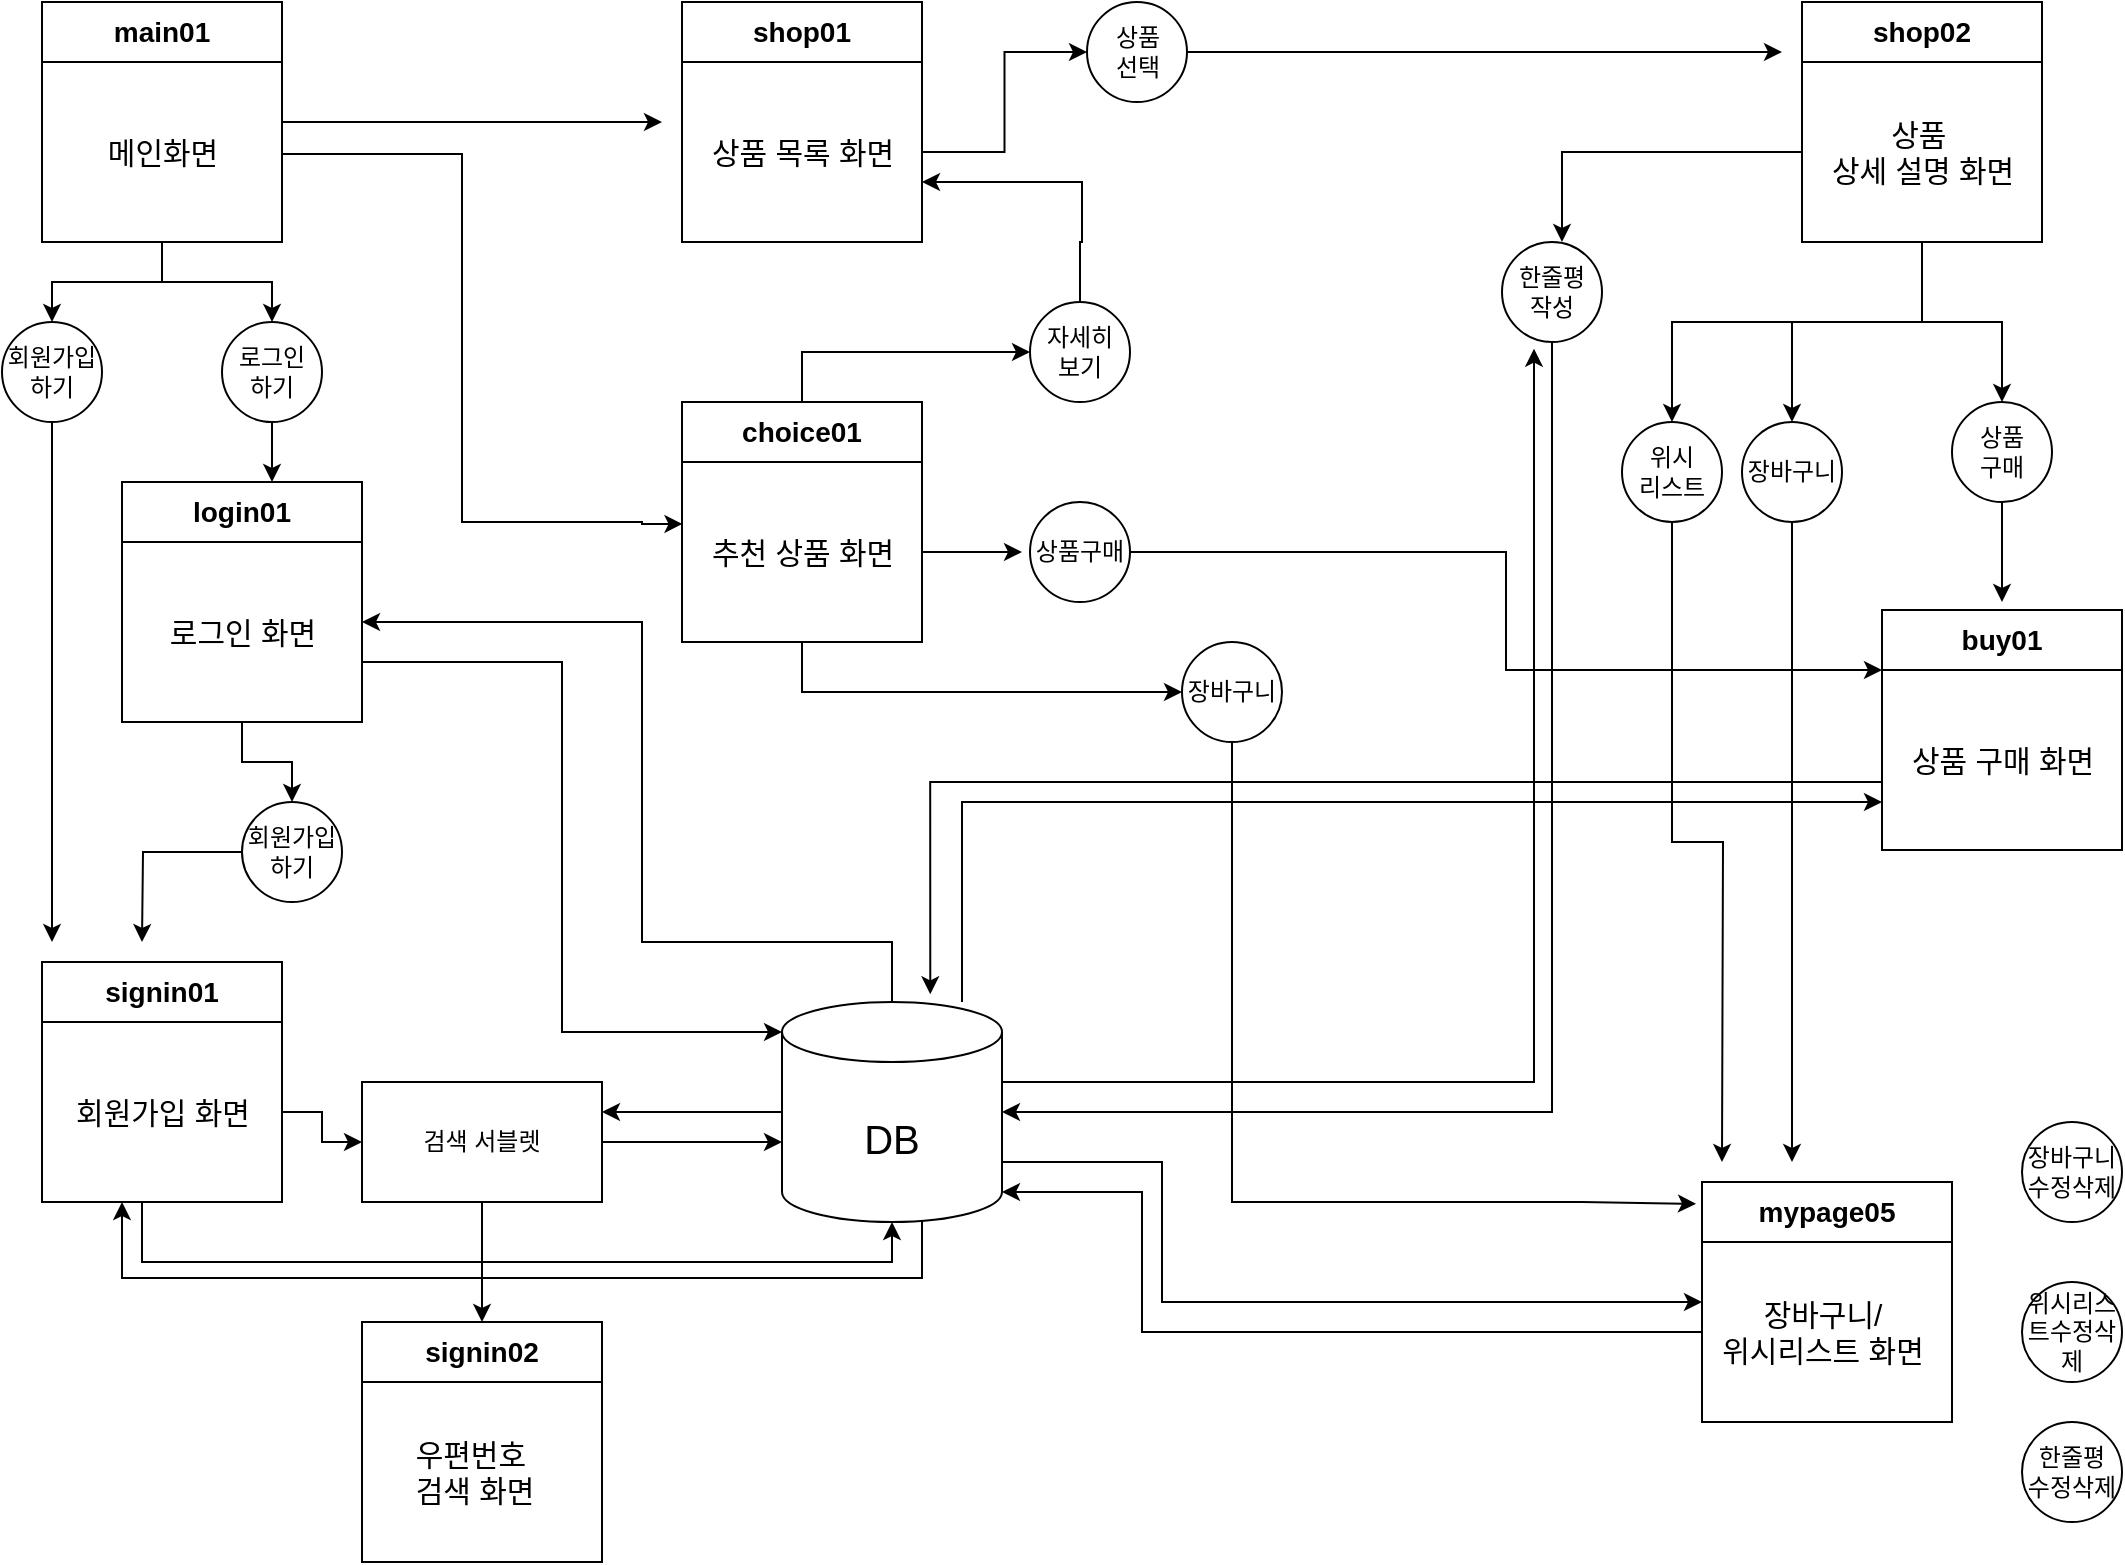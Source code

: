 <mxfile version="24.7.8">
  <diagram name="페이지-1" id="ftStmGYEcxNJhY_VWRZm">
    <mxGraphModel dx="1134" dy="600" grid="1" gridSize="10" guides="1" tooltips="1" connect="1" arrows="1" fold="1" page="1" pageScale="1" pageWidth="1169" pageHeight="827" math="0" shadow="0">
      <root>
        <mxCell id="0" />
        <mxCell id="1" parent="0" />
        <mxCell id="F8Ogbyg-DmBNZ0CWBs7L-61" style="edgeStyle=orthogonalEdgeStyle;rounded=0;orthogonalLoop=1;jettySize=auto;html=1;" edge="1" parent="1" source="F8Ogbyg-DmBNZ0CWBs7L-2">
          <mxGeometry relative="1" as="geometry">
            <mxPoint x="350" y="100" as="targetPoint" />
          </mxGeometry>
        </mxCell>
        <mxCell id="F8Ogbyg-DmBNZ0CWBs7L-98" value="" style="edgeStyle=orthogonalEdgeStyle;rounded=0;orthogonalLoop=1;jettySize=auto;html=1;" edge="1" parent="1" source="F8Ogbyg-DmBNZ0CWBs7L-2" target="F8Ogbyg-DmBNZ0CWBs7L-97">
          <mxGeometry relative="1" as="geometry" />
        </mxCell>
        <mxCell id="F8Ogbyg-DmBNZ0CWBs7L-107" style="edgeStyle=orthogonalEdgeStyle;rounded=0;orthogonalLoop=1;jettySize=auto;html=1;entryX=0.5;entryY=0;entryDx=0;entryDy=0;" edge="1" parent="1" source="F8Ogbyg-DmBNZ0CWBs7L-2" target="F8Ogbyg-DmBNZ0CWBs7L-106">
          <mxGeometry relative="1" as="geometry">
            <mxPoint x="40" y="190" as="targetPoint" />
          </mxGeometry>
        </mxCell>
        <mxCell id="F8Ogbyg-DmBNZ0CWBs7L-2" value="&lt;font style=&quot;font-size: 14px;&quot;&gt;main01&lt;/font&gt;" style="swimlane;whiteSpace=wrap;html=1;startSize=30;" vertex="1" parent="1">
          <mxGeometry x="40" y="40" width="120" height="120" as="geometry">
            <mxRectangle x="310" y="120" width="140" height="30" as="alternateBounds" />
          </mxGeometry>
        </mxCell>
        <mxCell id="F8Ogbyg-DmBNZ0CWBs7L-96" style="edgeStyle=orthogonalEdgeStyle;rounded=0;orthogonalLoop=1;jettySize=auto;html=1;entryX=0.002;entryY=0.032;entryDx=0;entryDy=0;entryPerimeter=0;" edge="1" parent="F8Ogbyg-DmBNZ0CWBs7L-2" target="F8Ogbyg-DmBNZ0CWBs7L-21">
          <mxGeometry relative="1" as="geometry">
            <mxPoint x="310" y="260" as="targetPoint" />
            <mxPoint x="120" y="75" as="sourcePoint" />
            <Array as="points">
              <mxPoint x="210" y="76" />
              <mxPoint x="210" y="260" />
              <mxPoint x="300" y="260" />
            </Array>
          </mxGeometry>
        </mxCell>
        <mxCell id="F8Ogbyg-DmBNZ0CWBs7L-5" value="&lt;font style=&quot;font-size: 15px;&quot;&gt;메인화&lt;/font&gt;&lt;font style=&quot;font-size: 15px;&quot;&gt;면&lt;/font&gt;" style="text;html=1;align=center;verticalAlign=middle;resizable=0;points=[];autosize=1;strokeColor=none;fillColor=none;" vertex="1" parent="F8Ogbyg-DmBNZ0CWBs7L-2">
          <mxGeometry x="20" y="60" width="80" height="30" as="geometry" />
        </mxCell>
        <mxCell id="F8Ogbyg-DmBNZ0CWBs7L-4" value="&lt;span style=&quot;font-size: 14px;&quot;&gt;shop01&lt;/span&gt;" style="swimlane;whiteSpace=wrap;html=1;startSize=30;" vertex="1" parent="1">
          <mxGeometry x="360" y="40" width="120" height="120" as="geometry">
            <mxRectangle x="310" y="120" width="140" height="30" as="alternateBounds" />
          </mxGeometry>
        </mxCell>
        <mxCell id="F8Ogbyg-DmBNZ0CWBs7L-6" value="&lt;span style=&quot;font-size: 15px;&quot;&gt;상품 목록 화면&lt;/span&gt;" style="text;html=1;align=center;verticalAlign=middle;resizable=0;points=[];autosize=1;strokeColor=none;fillColor=none;" vertex="1" parent="F8Ogbyg-DmBNZ0CWBs7L-4">
          <mxGeometry y="60" width="120" height="30" as="geometry" />
        </mxCell>
        <mxCell id="F8Ogbyg-DmBNZ0CWBs7L-72" style="edgeStyle=orthogonalEdgeStyle;rounded=0;orthogonalLoop=1;jettySize=auto;html=1;entryX=0.5;entryY=0;entryDx=0;entryDy=0;" edge="1" parent="1" source="F8Ogbyg-DmBNZ0CWBs7L-7" target="F8Ogbyg-DmBNZ0CWBs7L-25">
          <mxGeometry relative="1" as="geometry">
            <mxPoint x="1020" y="210" as="targetPoint" />
          </mxGeometry>
        </mxCell>
        <mxCell id="F8Ogbyg-DmBNZ0CWBs7L-74" style="edgeStyle=orthogonalEdgeStyle;rounded=0;orthogonalLoop=1;jettySize=auto;html=1;entryX=0.5;entryY=0;entryDx=0;entryDy=0;" edge="1" parent="1" source="F8Ogbyg-DmBNZ0CWBs7L-7" target="F8Ogbyg-DmBNZ0CWBs7L-26">
          <mxGeometry relative="1" as="geometry">
            <mxPoint x="920" y="240" as="targetPoint" />
            <Array as="points">
              <mxPoint x="980" y="200" />
              <mxPoint x="915" y="200" />
            </Array>
          </mxGeometry>
        </mxCell>
        <mxCell id="F8Ogbyg-DmBNZ0CWBs7L-75" style="edgeStyle=orthogonalEdgeStyle;rounded=0;orthogonalLoop=1;jettySize=auto;html=1;entryX=0.5;entryY=0;entryDx=0;entryDy=0;" edge="1" parent="1" source="F8Ogbyg-DmBNZ0CWBs7L-7" target="F8Ogbyg-DmBNZ0CWBs7L-27">
          <mxGeometry relative="1" as="geometry">
            <Array as="points">
              <mxPoint x="980" y="200" />
              <mxPoint x="855" y="200" />
            </Array>
          </mxGeometry>
        </mxCell>
        <mxCell id="F8Ogbyg-DmBNZ0CWBs7L-7" value="&lt;span style=&quot;font-size: 14px;&quot;&gt;shop02&lt;/span&gt;" style="swimlane;whiteSpace=wrap;html=1;startSize=30;" vertex="1" parent="1">
          <mxGeometry x="920" y="40" width="120" height="120" as="geometry">
            <mxRectangle x="310" y="120" width="140" height="30" as="alternateBounds" />
          </mxGeometry>
        </mxCell>
        <mxCell id="F8Ogbyg-DmBNZ0CWBs7L-8" value="&lt;span style=&quot;font-size: 15px;&quot;&gt;상품&amp;nbsp;&lt;/span&gt;&lt;div&gt;&lt;span style=&quot;font-size: 15px;&quot;&gt;상세 설명 화면&lt;/span&gt;&lt;/div&gt;" style="text;html=1;align=center;verticalAlign=middle;resizable=0;points=[];autosize=1;strokeColor=none;fillColor=none;" vertex="1" parent="F8Ogbyg-DmBNZ0CWBs7L-7">
          <mxGeometry y="50" width="120" height="50" as="geometry" />
        </mxCell>
        <mxCell id="F8Ogbyg-DmBNZ0CWBs7L-9" value="&lt;span style=&quot;font-size: 14px;&quot;&gt;buy01&lt;/span&gt;" style="swimlane;whiteSpace=wrap;html=1;startSize=30;" vertex="1" parent="1">
          <mxGeometry x="960" y="344" width="120" height="120" as="geometry">
            <mxRectangle x="310" y="120" width="140" height="30" as="alternateBounds" />
          </mxGeometry>
        </mxCell>
        <mxCell id="F8Ogbyg-DmBNZ0CWBs7L-10" value="&lt;span style=&quot;font-size: 15px;&quot;&gt;상품 구매 화면&lt;/span&gt;" style="text;html=1;align=center;verticalAlign=middle;resizable=0;points=[];autosize=1;strokeColor=none;fillColor=none;" vertex="1" parent="F8Ogbyg-DmBNZ0CWBs7L-9">
          <mxGeometry y="60" width="120" height="30" as="geometry" />
        </mxCell>
        <mxCell id="F8Ogbyg-DmBNZ0CWBs7L-12" value="&lt;span style=&quot;font-size: 14px;&quot;&gt;mypage05&lt;/span&gt;" style="swimlane;whiteSpace=wrap;html=1;startSize=30;" vertex="1" parent="1">
          <mxGeometry x="870" y="630" width="125" height="120" as="geometry">
            <mxRectangle x="310" y="120" width="140" height="30" as="alternateBounds" />
          </mxGeometry>
        </mxCell>
        <mxCell id="F8Ogbyg-DmBNZ0CWBs7L-13" value="&lt;span style=&quot;font-size: 15px;&quot;&gt;장바구니/&lt;/span&gt;&lt;div&gt;&lt;span style=&quot;font-size: 15px;&quot;&gt;위시리스트 화면&lt;/span&gt;&lt;/div&gt;" style="text;html=1;align=center;verticalAlign=middle;resizable=0;points=[];autosize=1;strokeColor=none;fillColor=none;" vertex="1" parent="F8Ogbyg-DmBNZ0CWBs7L-12">
          <mxGeometry x="-5" y="50" width="130" height="50" as="geometry" />
        </mxCell>
        <mxCell id="F8Ogbyg-DmBNZ0CWBs7L-104" style="edgeStyle=orthogonalEdgeStyle;rounded=0;orthogonalLoop=1;jettySize=auto;html=1;entryX=0.5;entryY=0;entryDx=0;entryDy=0;" edge="1" parent="1" source="F8Ogbyg-DmBNZ0CWBs7L-15" target="F8Ogbyg-DmBNZ0CWBs7L-35">
          <mxGeometry relative="1" as="geometry" />
        </mxCell>
        <mxCell id="F8Ogbyg-DmBNZ0CWBs7L-15" value="&lt;span style=&quot;font-size: 14px;&quot;&gt;login01&lt;/span&gt;" style="swimlane;whiteSpace=wrap;html=1;startSize=30;" vertex="1" parent="1">
          <mxGeometry x="80" y="280" width="120" height="120" as="geometry">
            <mxRectangle x="310" y="120" width="140" height="30" as="alternateBounds" />
          </mxGeometry>
        </mxCell>
        <mxCell id="F8Ogbyg-DmBNZ0CWBs7L-16" value="&lt;span style=&quot;font-size: 15px;&quot;&gt;로그인 화면&lt;/span&gt;" style="text;html=1;align=center;verticalAlign=middle;resizable=0;points=[];autosize=1;strokeColor=none;fillColor=none;" vertex="1" parent="F8Ogbyg-DmBNZ0CWBs7L-15">
          <mxGeometry x="10" y="60" width="100" height="30" as="geometry" />
        </mxCell>
        <mxCell id="F8Ogbyg-DmBNZ0CWBs7L-120" style="edgeStyle=orthogonalEdgeStyle;rounded=0;orthogonalLoop=1;jettySize=auto;html=1;entryX=0.5;entryY=1;entryDx=0;entryDy=0;entryPerimeter=0;" edge="1" parent="1" source="F8Ogbyg-DmBNZ0CWBs7L-17" target="F8Ogbyg-DmBNZ0CWBs7L-22">
          <mxGeometry relative="1" as="geometry">
            <mxPoint x="460" y="660" as="targetPoint" />
            <Array as="points">
              <mxPoint x="90" y="670" />
              <mxPoint x="465" y="670" />
            </Array>
          </mxGeometry>
        </mxCell>
        <mxCell id="F8Ogbyg-DmBNZ0CWBs7L-17" value="&lt;span style=&quot;font-size: 14px;&quot;&gt;signin01&lt;/span&gt;" style="swimlane;whiteSpace=wrap;html=1;startSize=30;" vertex="1" parent="1">
          <mxGeometry x="40" y="520" width="120" height="120" as="geometry">
            <mxRectangle x="310" y="120" width="140" height="30" as="alternateBounds" />
          </mxGeometry>
        </mxCell>
        <mxCell id="F8Ogbyg-DmBNZ0CWBs7L-18" value="&lt;span style=&quot;font-size: 15px;&quot;&gt;회원가입 화면&lt;/span&gt;" style="text;html=1;align=center;verticalAlign=middle;resizable=0;points=[];autosize=1;strokeColor=none;fillColor=none;" vertex="1" parent="F8Ogbyg-DmBNZ0CWBs7L-17">
          <mxGeometry y="60" width="120" height="30" as="geometry" />
        </mxCell>
        <mxCell id="F8Ogbyg-DmBNZ0CWBs7L-84" style="edgeStyle=orthogonalEdgeStyle;rounded=0;orthogonalLoop=1;jettySize=auto;html=1;exitX=0.5;exitY=0;exitDx=0;exitDy=0;" edge="1" parent="1" source="F8Ogbyg-DmBNZ0CWBs7L-20" target="F8Ogbyg-DmBNZ0CWBs7L-37">
          <mxGeometry relative="1" as="geometry">
            <Array as="points">
              <mxPoint x="420" y="215" />
            </Array>
          </mxGeometry>
        </mxCell>
        <mxCell id="F8Ogbyg-DmBNZ0CWBs7L-93" style="edgeStyle=orthogonalEdgeStyle;rounded=0;orthogonalLoop=1;jettySize=auto;html=1;entryX=0;entryY=0.5;entryDx=0;entryDy=0;" edge="1" parent="1" source="F8Ogbyg-DmBNZ0CWBs7L-20" target="F8Ogbyg-DmBNZ0CWBs7L-38">
          <mxGeometry relative="1" as="geometry">
            <mxPoint x="580" y="440" as="targetPoint" />
            <Array as="points">
              <mxPoint x="420" y="385" />
            </Array>
          </mxGeometry>
        </mxCell>
        <mxCell id="F8Ogbyg-DmBNZ0CWBs7L-20" value="&lt;span style=&quot;font-size: 14px;&quot;&gt;choice01&lt;/span&gt;" style="swimlane;whiteSpace=wrap;html=1;startSize=30;" vertex="1" parent="1">
          <mxGeometry x="360" y="240" width="120" height="120" as="geometry">
            <mxRectangle x="310" y="120" width="140" height="30" as="alternateBounds" />
          </mxGeometry>
        </mxCell>
        <mxCell id="F8Ogbyg-DmBNZ0CWBs7L-90" style="edgeStyle=orthogonalEdgeStyle;rounded=0;orthogonalLoop=1;jettySize=auto;html=1;" edge="1" parent="F8Ogbyg-DmBNZ0CWBs7L-20" source="F8Ogbyg-DmBNZ0CWBs7L-21">
          <mxGeometry relative="1" as="geometry">
            <mxPoint x="170" y="75.0" as="targetPoint" />
          </mxGeometry>
        </mxCell>
        <mxCell id="F8Ogbyg-DmBNZ0CWBs7L-21" value="&lt;span style=&quot;font-size: 15px;&quot;&gt;추천 상품 화면&lt;/span&gt;" style="text;html=1;align=center;verticalAlign=middle;resizable=0;points=[];autosize=1;strokeColor=none;fillColor=none;" vertex="1" parent="F8Ogbyg-DmBNZ0CWBs7L-20">
          <mxGeometry y="60" width="120" height="30" as="geometry" />
        </mxCell>
        <mxCell id="F8Ogbyg-DmBNZ0CWBs7L-116" style="edgeStyle=orthogonalEdgeStyle;rounded=0;orthogonalLoop=1;jettySize=auto;html=1;entryX=1;entryY=0.25;entryDx=0;entryDy=0;" edge="1" parent="1" source="F8Ogbyg-DmBNZ0CWBs7L-22" target="F8Ogbyg-DmBNZ0CWBs7L-111">
          <mxGeometry relative="1" as="geometry" />
        </mxCell>
        <mxCell id="F8Ogbyg-DmBNZ0CWBs7L-118" style="edgeStyle=orthogonalEdgeStyle;rounded=0;orthogonalLoop=1;jettySize=auto;html=1;" edge="1" parent="1" source="F8Ogbyg-DmBNZ0CWBs7L-22">
          <mxGeometry relative="1" as="geometry">
            <mxPoint x="200" y="350" as="targetPoint" />
            <Array as="points">
              <mxPoint x="465" y="510" />
              <mxPoint x="340" y="510" />
              <mxPoint x="340" y="350" />
            </Array>
          </mxGeometry>
        </mxCell>
        <mxCell id="F8Ogbyg-DmBNZ0CWBs7L-121" style="edgeStyle=orthogonalEdgeStyle;rounded=0;orthogonalLoop=1;jettySize=auto;html=1;" edge="1" parent="1">
          <mxGeometry relative="1" as="geometry">
            <mxPoint x="80" y="640" as="targetPoint" />
            <mxPoint x="480" y="648" as="sourcePoint" />
            <Array as="points">
              <mxPoint x="480" y="678" />
              <mxPoint x="80" y="678" />
              <mxPoint x="80" y="640" />
            </Array>
          </mxGeometry>
        </mxCell>
        <mxCell id="F8Ogbyg-DmBNZ0CWBs7L-126" style="edgeStyle=orthogonalEdgeStyle;rounded=0;orthogonalLoop=1;jettySize=auto;html=1;" edge="1" parent="1" source="F8Ogbyg-DmBNZ0CWBs7L-22">
          <mxGeometry relative="1" as="geometry">
            <mxPoint x="870" y="690" as="targetPoint" />
            <Array as="points">
              <mxPoint x="600" y="620" />
              <mxPoint x="600" y="690" />
            </Array>
          </mxGeometry>
        </mxCell>
        <mxCell id="F8Ogbyg-DmBNZ0CWBs7L-22" value="&lt;font style=&quot;font-size: 20px;&quot;&gt;DB&lt;/font&gt;" style="shape=cylinder3;whiteSpace=wrap;html=1;boundedLbl=1;backgroundOutline=1;size=15;" vertex="1" parent="1">
          <mxGeometry x="410" y="540" width="110" height="110" as="geometry" />
        </mxCell>
        <mxCell id="F8Ogbyg-DmBNZ0CWBs7L-70" style="edgeStyle=orthogonalEdgeStyle;rounded=0;orthogonalLoop=1;jettySize=auto;html=1;" edge="1" parent="1" source="F8Ogbyg-DmBNZ0CWBs7L-23">
          <mxGeometry relative="1" as="geometry">
            <mxPoint x="910" y="65" as="targetPoint" />
          </mxGeometry>
        </mxCell>
        <mxCell id="F8Ogbyg-DmBNZ0CWBs7L-23" value="상품&lt;div&gt;선택&lt;/div&gt;" style="ellipse;whiteSpace=wrap;html=1;aspect=fixed;" vertex="1" parent="1">
          <mxGeometry x="562.5" y="40" width="50" height="50" as="geometry" />
        </mxCell>
        <mxCell id="F8Ogbyg-DmBNZ0CWBs7L-73" style="edgeStyle=orthogonalEdgeStyle;rounded=0;orthogonalLoop=1;jettySize=auto;html=1;" edge="1" parent="1">
          <mxGeometry relative="1" as="geometry">
            <mxPoint x="1020" y="340.0" as="targetPoint" />
            <mxPoint x="1020" y="290" as="sourcePoint" />
          </mxGeometry>
        </mxCell>
        <mxCell id="F8Ogbyg-DmBNZ0CWBs7L-25" value="상품&lt;div&gt;구매&lt;/div&gt;" style="ellipse;whiteSpace=wrap;html=1;aspect=fixed;" vertex="1" parent="1">
          <mxGeometry x="995" y="240" width="50" height="50" as="geometry" />
        </mxCell>
        <mxCell id="F8Ogbyg-DmBNZ0CWBs7L-77" style="edgeStyle=orthogonalEdgeStyle;rounded=0;orthogonalLoop=1;jettySize=auto;html=1;" edge="1" parent="1" source="F8Ogbyg-DmBNZ0CWBs7L-26">
          <mxGeometry relative="1" as="geometry">
            <mxPoint x="915" y="620" as="targetPoint" />
          </mxGeometry>
        </mxCell>
        <mxCell id="F8Ogbyg-DmBNZ0CWBs7L-26" value="장바구니" style="ellipse;whiteSpace=wrap;html=1;aspect=fixed;" vertex="1" parent="1">
          <mxGeometry x="890" y="250" width="50" height="50" as="geometry" />
        </mxCell>
        <mxCell id="F8Ogbyg-DmBNZ0CWBs7L-78" style="edgeStyle=orthogonalEdgeStyle;rounded=0;orthogonalLoop=1;jettySize=auto;html=1;" edge="1" parent="1" source="F8Ogbyg-DmBNZ0CWBs7L-27">
          <mxGeometry relative="1" as="geometry">
            <mxPoint x="880" y="620" as="targetPoint" />
          </mxGeometry>
        </mxCell>
        <mxCell id="F8Ogbyg-DmBNZ0CWBs7L-27" value="위시&lt;div&gt;리스트&lt;/div&gt;" style="ellipse;whiteSpace=wrap;html=1;aspect=fixed;" vertex="1" parent="1">
          <mxGeometry x="830" y="250" width="50" height="50" as="geometry" />
        </mxCell>
        <mxCell id="F8Ogbyg-DmBNZ0CWBs7L-28" value="한줄평&lt;div&gt;작성&lt;/div&gt;" style="ellipse;whiteSpace=wrap;html=1;aspect=fixed;" vertex="1" parent="1">
          <mxGeometry x="770" y="160" width="50" height="50" as="geometry" />
        </mxCell>
        <mxCell id="F8Ogbyg-DmBNZ0CWBs7L-30" value="위시리스트수정삭제" style="ellipse;whiteSpace=wrap;html=1;aspect=fixed;" vertex="1" parent="1">
          <mxGeometry x="1030" y="680" width="50" height="50" as="geometry" />
        </mxCell>
        <mxCell id="F8Ogbyg-DmBNZ0CWBs7L-31" value="장바구니&lt;div&gt;수정삭제&lt;/div&gt;" style="ellipse;whiteSpace=wrap;html=1;aspect=fixed;" vertex="1" parent="1">
          <mxGeometry x="1030" y="600" width="50" height="50" as="geometry" />
        </mxCell>
        <mxCell id="F8Ogbyg-DmBNZ0CWBs7L-32" value="한줄평&lt;div&gt;수정삭제&lt;/div&gt;" style="ellipse;whiteSpace=wrap;html=1;aspect=fixed;" vertex="1" parent="1">
          <mxGeometry x="1030" y="750" width="50" height="50" as="geometry" />
        </mxCell>
        <mxCell id="F8Ogbyg-DmBNZ0CWBs7L-105" style="edgeStyle=orthogonalEdgeStyle;rounded=0;orthogonalLoop=1;jettySize=auto;html=1;" edge="1" parent="1" source="F8Ogbyg-DmBNZ0CWBs7L-35">
          <mxGeometry relative="1" as="geometry">
            <mxPoint x="90" y="510" as="targetPoint" />
          </mxGeometry>
        </mxCell>
        <mxCell id="F8Ogbyg-DmBNZ0CWBs7L-35" value="회원가입&lt;div&gt;하기&lt;/div&gt;" style="ellipse;whiteSpace=wrap;html=1;aspect=fixed;" vertex="1" parent="1">
          <mxGeometry x="140" y="440" width="50" height="50" as="geometry" />
        </mxCell>
        <mxCell id="F8Ogbyg-DmBNZ0CWBs7L-91" style="edgeStyle=orthogonalEdgeStyle;rounded=0;orthogonalLoop=1;jettySize=auto;html=1;entryX=0;entryY=0.25;entryDx=0;entryDy=0;" edge="1" parent="1" source="F8Ogbyg-DmBNZ0CWBs7L-36" target="F8Ogbyg-DmBNZ0CWBs7L-9">
          <mxGeometry relative="1" as="geometry" />
        </mxCell>
        <mxCell id="F8Ogbyg-DmBNZ0CWBs7L-36" value="상품구매" style="ellipse;whiteSpace=wrap;html=1;aspect=fixed;" vertex="1" parent="1">
          <mxGeometry x="534" y="290" width="50" height="50" as="geometry" />
        </mxCell>
        <mxCell id="F8Ogbyg-DmBNZ0CWBs7L-94" style="edgeStyle=orthogonalEdgeStyle;rounded=0;orthogonalLoop=1;jettySize=auto;html=1;entryX=1;entryY=0.75;entryDx=0;entryDy=0;" edge="1" parent="1" source="F8Ogbyg-DmBNZ0CWBs7L-37" target="F8Ogbyg-DmBNZ0CWBs7L-4">
          <mxGeometry relative="1" as="geometry">
            <mxPoint x="559" y="130" as="targetPoint" />
            <Array as="points">
              <mxPoint x="559" y="160" />
              <mxPoint x="560" y="130" />
            </Array>
          </mxGeometry>
        </mxCell>
        <mxCell id="F8Ogbyg-DmBNZ0CWBs7L-37" value="자세히&lt;div&gt;보기&lt;/div&gt;" style="ellipse;whiteSpace=wrap;html=1;aspect=fixed;" vertex="1" parent="1">
          <mxGeometry x="534" y="190" width="50" height="50" as="geometry" />
        </mxCell>
        <mxCell id="F8Ogbyg-DmBNZ0CWBs7L-95" style="edgeStyle=orthogonalEdgeStyle;rounded=0;orthogonalLoop=1;jettySize=auto;html=1;entryX=-0.024;entryY=0.091;entryDx=0;entryDy=0;entryPerimeter=0;" edge="1" parent="1" source="F8Ogbyg-DmBNZ0CWBs7L-38" target="F8Ogbyg-DmBNZ0CWBs7L-12">
          <mxGeometry relative="1" as="geometry">
            <mxPoint x="810" y="690" as="targetPoint" />
            <Array as="points">
              <mxPoint x="635" y="640" />
              <mxPoint x="810" y="640" />
            </Array>
          </mxGeometry>
        </mxCell>
        <mxCell id="F8Ogbyg-DmBNZ0CWBs7L-38" value="장바구니" style="ellipse;whiteSpace=wrap;html=1;aspect=fixed;" vertex="1" parent="1">
          <mxGeometry x="610" y="360" width="50" height="50" as="geometry" />
        </mxCell>
        <mxCell id="F8Ogbyg-DmBNZ0CWBs7L-40" value="&lt;span style=&quot;font-size: 14px;&quot;&gt;signin02&lt;/span&gt;" style="swimlane;whiteSpace=wrap;html=1;startSize=30;" vertex="1" parent="1">
          <mxGeometry x="200" y="700" width="120" height="120" as="geometry">
            <mxRectangle x="310" y="120" width="140" height="30" as="alternateBounds" />
          </mxGeometry>
        </mxCell>
        <mxCell id="F8Ogbyg-DmBNZ0CWBs7L-41" value="&lt;span style=&quot;font-size: 15px;&quot;&gt;우편번호&amp;nbsp;&lt;/span&gt;&lt;div&gt;&lt;span style=&quot;font-size: 15px;&quot;&gt;검색 화면&lt;/span&gt;&lt;/div&gt;" style="text;html=1;align=center;verticalAlign=middle;resizable=0;points=[];autosize=1;strokeColor=none;fillColor=none;" vertex="1" parent="F8Ogbyg-DmBNZ0CWBs7L-40">
          <mxGeometry x="11.25" y="50" width="90" height="50" as="geometry" />
        </mxCell>
        <mxCell id="F8Ogbyg-DmBNZ0CWBs7L-71" style="edgeStyle=orthogonalEdgeStyle;rounded=0;orthogonalLoop=1;jettySize=auto;html=1;entryX=0;entryY=0.5;entryDx=0;entryDy=0;" edge="1" parent="1" source="F8Ogbyg-DmBNZ0CWBs7L-6" target="F8Ogbyg-DmBNZ0CWBs7L-23">
          <mxGeometry relative="1" as="geometry" />
        </mxCell>
        <mxCell id="F8Ogbyg-DmBNZ0CWBs7L-97" value="&lt;div&gt;로그인&lt;/div&gt;&lt;div&gt;하기&lt;/div&gt;" style="ellipse;whiteSpace=wrap;html=1;aspect=fixed;" vertex="1" parent="1">
          <mxGeometry x="130" y="200" width="50" height="50" as="geometry" />
        </mxCell>
        <mxCell id="F8Ogbyg-DmBNZ0CWBs7L-100" style="edgeStyle=orthogonalEdgeStyle;rounded=0;orthogonalLoop=1;jettySize=auto;html=1;entryX=0.625;entryY=0;entryDx=0;entryDy=0;entryPerimeter=0;" edge="1" parent="1" source="F8Ogbyg-DmBNZ0CWBs7L-97" target="F8Ogbyg-DmBNZ0CWBs7L-15">
          <mxGeometry relative="1" as="geometry" />
        </mxCell>
        <mxCell id="F8Ogbyg-DmBNZ0CWBs7L-109" style="edgeStyle=orthogonalEdgeStyle;rounded=0;orthogonalLoop=1;jettySize=auto;html=1;" edge="1" parent="1" source="F8Ogbyg-DmBNZ0CWBs7L-106">
          <mxGeometry relative="1" as="geometry">
            <mxPoint x="45" y="510" as="targetPoint" />
          </mxGeometry>
        </mxCell>
        <mxCell id="F8Ogbyg-DmBNZ0CWBs7L-106" value="회원가입&lt;div&gt;하기&lt;/div&gt;" style="ellipse;whiteSpace=wrap;html=1;aspect=fixed;" vertex="1" parent="1">
          <mxGeometry x="20" y="200" width="50" height="50" as="geometry" />
        </mxCell>
        <mxCell id="F8Ogbyg-DmBNZ0CWBs7L-114" value="" style="edgeStyle=orthogonalEdgeStyle;rounded=0;orthogonalLoop=1;jettySize=auto;html=1;" edge="1" parent="1" source="F8Ogbyg-DmBNZ0CWBs7L-111" target="F8Ogbyg-DmBNZ0CWBs7L-22">
          <mxGeometry relative="1" as="geometry">
            <Array as="points">
              <mxPoint x="390" y="610" />
              <mxPoint x="390" y="610" />
            </Array>
          </mxGeometry>
        </mxCell>
        <mxCell id="F8Ogbyg-DmBNZ0CWBs7L-117" style="edgeStyle=orthogonalEdgeStyle;rounded=0;orthogonalLoop=1;jettySize=auto;html=1;entryX=0.5;entryY=0;entryDx=0;entryDy=0;" edge="1" parent="1" source="F8Ogbyg-DmBNZ0CWBs7L-111" target="F8Ogbyg-DmBNZ0CWBs7L-40">
          <mxGeometry relative="1" as="geometry" />
        </mxCell>
        <mxCell id="F8Ogbyg-DmBNZ0CWBs7L-111" value="검색 서블렛" style="rounded=0;whiteSpace=wrap;html=1;" vertex="1" parent="1">
          <mxGeometry x="200" y="580" width="120" height="60" as="geometry" />
        </mxCell>
        <mxCell id="F8Ogbyg-DmBNZ0CWBs7L-113" value="" style="edgeStyle=orthogonalEdgeStyle;rounded=0;orthogonalLoop=1;jettySize=auto;html=1;" edge="1" parent="1" source="F8Ogbyg-DmBNZ0CWBs7L-18" target="F8Ogbyg-DmBNZ0CWBs7L-111">
          <mxGeometry relative="1" as="geometry" />
        </mxCell>
        <mxCell id="F8Ogbyg-DmBNZ0CWBs7L-119" style="edgeStyle=orthogonalEdgeStyle;rounded=0;orthogonalLoop=1;jettySize=auto;html=1;entryX=0;entryY=0;entryDx=0;entryDy=15;entryPerimeter=0;" edge="1" parent="1" target="F8Ogbyg-DmBNZ0CWBs7L-22">
          <mxGeometry relative="1" as="geometry">
            <mxPoint x="200" y="370" as="sourcePoint" />
            <Array as="points">
              <mxPoint x="300" y="370" />
              <mxPoint x="300" y="555" />
            </Array>
          </mxGeometry>
        </mxCell>
        <mxCell id="F8Ogbyg-DmBNZ0CWBs7L-124" style="edgeStyle=orthogonalEdgeStyle;rounded=0;orthogonalLoop=1;jettySize=auto;html=1;entryX=0.674;entryY=-0.035;entryDx=0;entryDy=0;entryPerimeter=0;" edge="1" parent="1" source="F8Ogbyg-DmBNZ0CWBs7L-10" target="F8Ogbyg-DmBNZ0CWBs7L-22">
          <mxGeometry relative="1" as="geometry">
            <Array as="points">
              <mxPoint x="484" y="430" />
            </Array>
          </mxGeometry>
        </mxCell>
        <mxCell id="F8Ogbyg-DmBNZ0CWBs7L-125" style="edgeStyle=orthogonalEdgeStyle;rounded=0;orthogonalLoop=1;jettySize=auto;html=1;" edge="1" parent="1" source="F8Ogbyg-DmBNZ0CWBs7L-22">
          <mxGeometry relative="1" as="geometry">
            <mxPoint x="510" y="540" as="sourcePoint" />
            <mxPoint x="960" y="440" as="targetPoint" />
            <Array as="points">
              <mxPoint x="500" y="440" />
              <mxPoint x="960" y="440" />
            </Array>
          </mxGeometry>
        </mxCell>
        <mxCell id="F8Ogbyg-DmBNZ0CWBs7L-127" style="edgeStyle=orthogonalEdgeStyle;rounded=0;orthogonalLoop=1;jettySize=auto;html=1;entryX=1;entryY=1;entryDx=0;entryDy=-15;entryPerimeter=0;" edge="1" parent="1" target="F8Ogbyg-DmBNZ0CWBs7L-22">
          <mxGeometry relative="1" as="geometry">
            <mxPoint x="870" y="705" as="sourcePoint" />
            <Array as="points">
              <mxPoint x="867" y="705" />
              <mxPoint x="590" y="705" />
              <mxPoint x="590" y="635" />
            </Array>
          </mxGeometry>
        </mxCell>
        <mxCell id="F8Ogbyg-DmBNZ0CWBs7L-128" style="edgeStyle=orthogonalEdgeStyle;rounded=0;orthogonalLoop=1;jettySize=auto;html=1;" edge="1" parent="1" source="F8Ogbyg-DmBNZ0CWBs7L-8">
          <mxGeometry relative="1" as="geometry">
            <mxPoint x="800" y="160" as="targetPoint" />
            <Array as="points">
              <mxPoint x="800" y="115" />
              <mxPoint x="800" y="150" />
            </Array>
          </mxGeometry>
        </mxCell>
        <mxCell id="F8Ogbyg-DmBNZ0CWBs7L-129" style="edgeStyle=orthogonalEdgeStyle;rounded=0;orthogonalLoop=1;jettySize=auto;html=1;entryX=1;entryY=0.5;entryDx=0;entryDy=0;entryPerimeter=0;" edge="1" parent="1" source="F8Ogbyg-DmBNZ0CWBs7L-28" target="F8Ogbyg-DmBNZ0CWBs7L-22">
          <mxGeometry relative="1" as="geometry">
            <Array as="points">
              <mxPoint x="795" y="595" />
            </Array>
          </mxGeometry>
        </mxCell>
        <mxCell id="F8Ogbyg-DmBNZ0CWBs7L-130" style="edgeStyle=orthogonalEdgeStyle;rounded=0;orthogonalLoop=1;jettySize=auto;html=1;entryX=0.32;entryY=1.067;entryDx=0;entryDy=0;entryPerimeter=0;" edge="1" parent="1" source="F8Ogbyg-DmBNZ0CWBs7L-22" target="F8Ogbyg-DmBNZ0CWBs7L-28">
          <mxGeometry relative="1" as="geometry">
            <Array as="points">
              <mxPoint x="786" y="580" />
            </Array>
          </mxGeometry>
        </mxCell>
      </root>
    </mxGraphModel>
  </diagram>
</mxfile>
